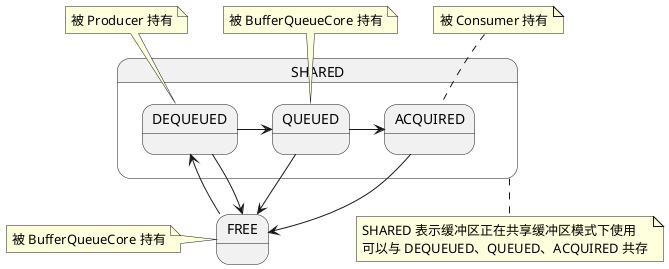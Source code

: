 @startuml
state SHARED{
    state DEQUEUED {
    }
    state QUEUED {
    }
    state ACQUIRED {
    }
}
state FREE {
}


FREE -left-> DEQUEUED
DEQUEUED -right-> FREE
DEQUEUED -right-> QUEUED
QUEUED -right-> ACQUIRED
QUEUED -down-> FREE
ACQUIRED -down-> FREE


note left of FREE
  被 BufferQueueCore 持有
end note
note top of DEQUEUED
  被 Producer 持有
end note
note top of QUEUED
  被 BufferQueueCore 持有
end note
note top of ACQUIRED
  被 Consumer 持有
end note
note bottom of SHARED
  SHARED 表示缓冲区正在共享缓冲区模式下使用
  可以与 DEQUEUED、QUEUED、ACQUIRED 共存
end note
@enduml